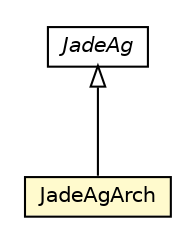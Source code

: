 #!/usr/local/bin/dot
#
# Class diagram 
# Generated by UMLGraph version R5_6_6-1-g9240c4 (http://www.umlgraph.org/)
#

digraph G {
	edge [fontname="Helvetica",fontsize=10,labelfontname="Helvetica",labelfontsize=10];
	node [fontname="Helvetica",fontsize=10,shape=plaintext];
	nodesep=0.25;
	ranksep=0.5;
	// jason.infra.jade.JadeAgArch
	c23815 [label=<<table title="jason.infra.jade.JadeAgArch" border="0" cellborder="1" cellspacing="0" cellpadding="2" port="p" bgcolor="lemonChiffon" href="./JadeAgArch.html">
		<tr><td><table border="0" cellspacing="0" cellpadding="1">
<tr><td align="center" balign="center"> JadeAgArch </td></tr>
		</table></td></tr>
		</table>>, URL="./JadeAgArch.html", fontname="Helvetica", fontcolor="black", fontsize=10.0];
	// jason.infra.jade.JadeAg
	c23816 [label=<<table title="jason.infra.jade.JadeAg" border="0" cellborder="1" cellspacing="0" cellpadding="2" port="p" href="./JadeAg.html">
		<tr><td><table border="0" cellspacing="0" cellpadding="1">
<tr><td align="center" balign="center"><font face="Helvetica-Oblique"> JadeAg </font></td></tr>
		</table></td></tr>
		</table>>, URL="./JadeAg.html", fontname="Helvetica", fontcolor="black", fontsize=10.0];
	//jason.infra.jade.JadeAgArch extends jason.infra.jade.JadeAg
	c23816:p -> c23815:p [dir=back,arrowtail=empty];
}

